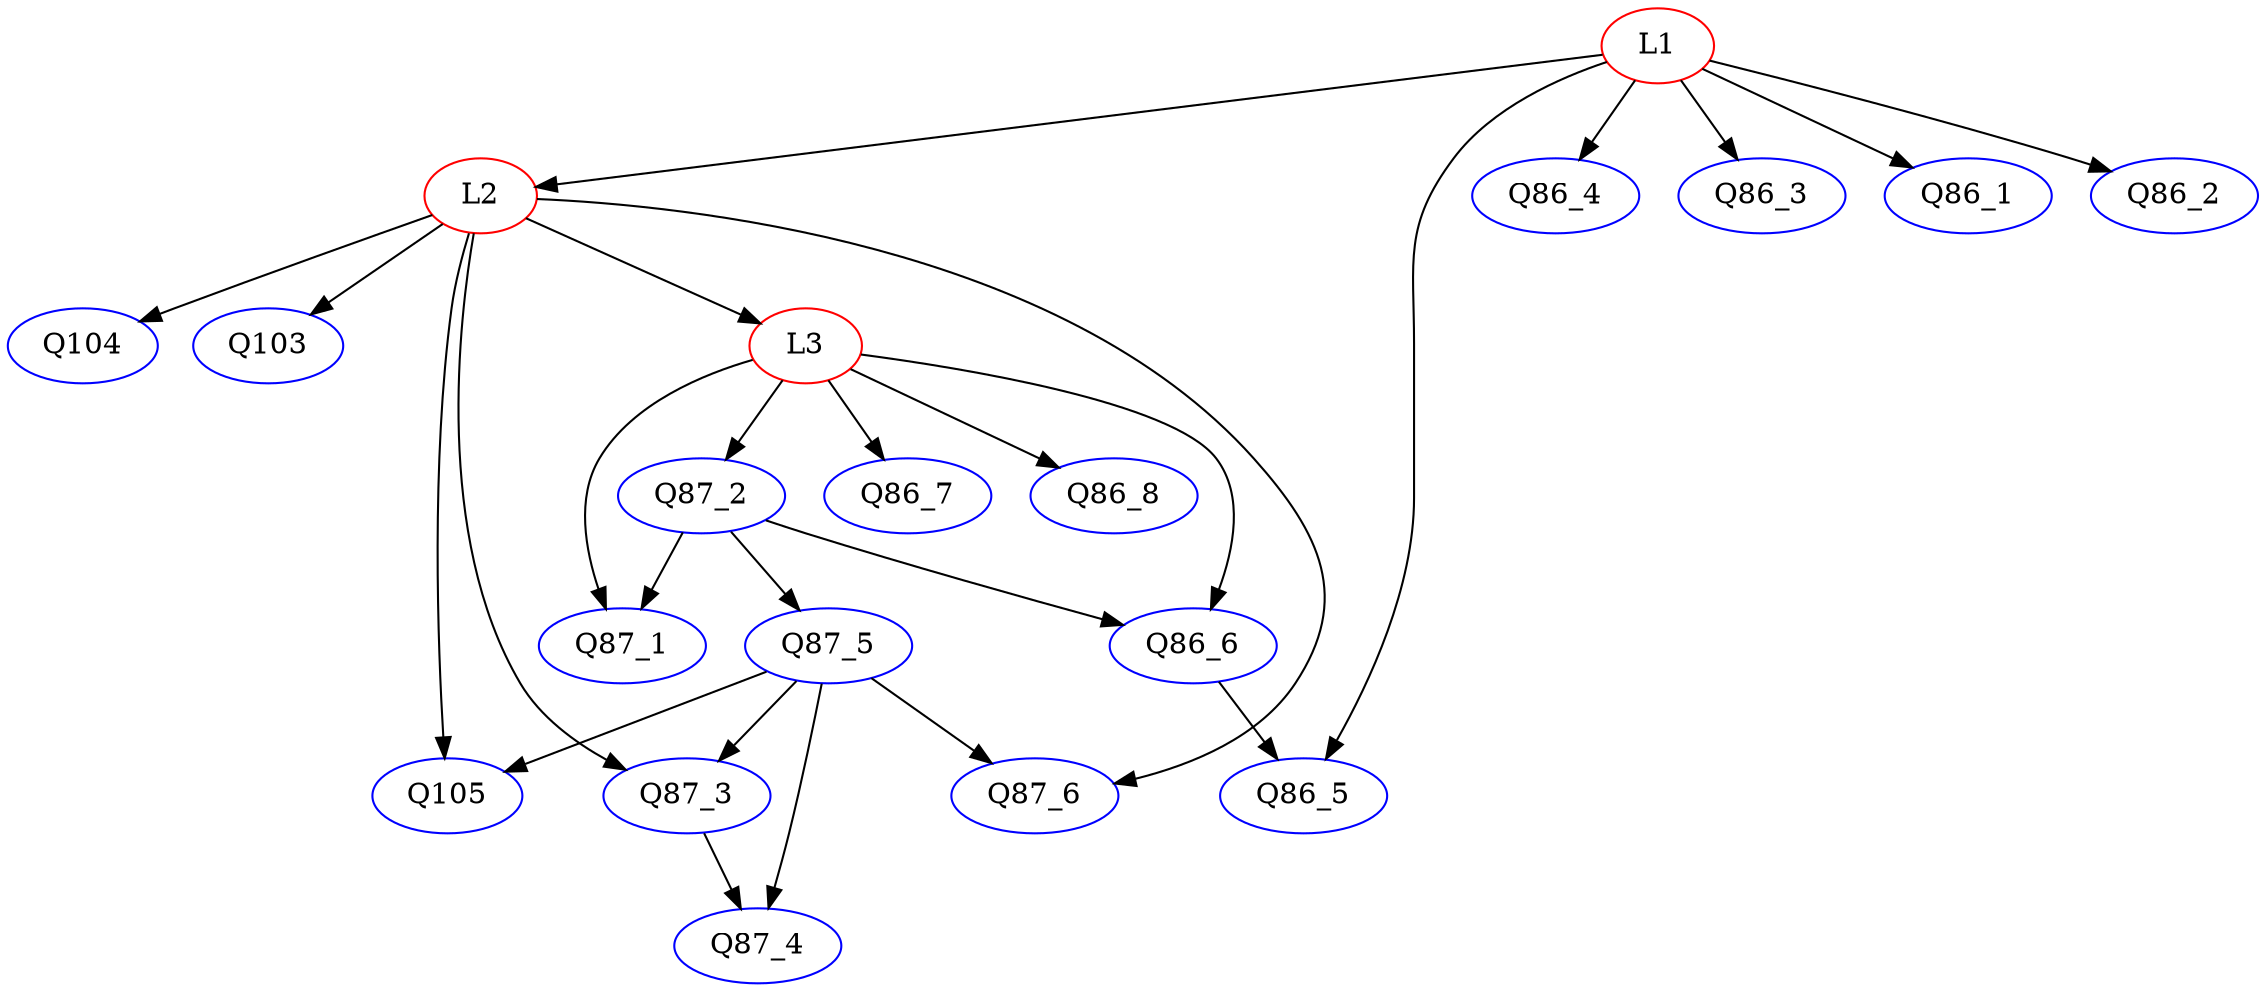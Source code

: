 digraph {
Q87_3 [color = blue]; Q86_4 [color = blue]; Q87_1 [color = blue]; Q87_6 [color = blue]; Q86_7 [color = blue]; Q86_3 [color = blue]; Q86_6 [color = blue]; L2 [color = red]; Q104 [color = blue]; Q87_2 [color = blue]; L1 [color = red]; Q86_1 [color = blue]; L3 [color = red]; Q103 [color = blue]; Q86_8 [color = blue]; Q86_5 [color = blue]; Q87_5 [color = blue]; Q87_4 [color = blue]; Q105 [color = blue]; Q86_2 [color = blue]; 
subgraph Undirected {
edge [dir=none, color=black]
}

subgraph Directed {
edge [color=black]
L3 -> Q86_7
Q87_2 -> Q87_1
Q87_5 -> Q87_3
L2 -> Q104
Q87_5 -> Q87_6
Q87_2 -> Q87_5
Q87_3 -> Q87_4
Q87_2 -> Q86_6
L2 -> Q103
L2 -> L3
L3 -> Q86_8
L2 -> Q87_3
L2 -> Q87_6
L1 -> Q86_5
L1 -> L2
Q86_6 -> Q86_5
L1 -> Q86_4
L3 -> Q87_1
Q87_5 -> Q105
L3 -> Q86_6
L1 -> Q86_2
Q87_5 -> Q87_4
L1 -> Q86_3
L2 -> Q105
L1 -> Q86_1
L3 -> Q87_2
}

}
